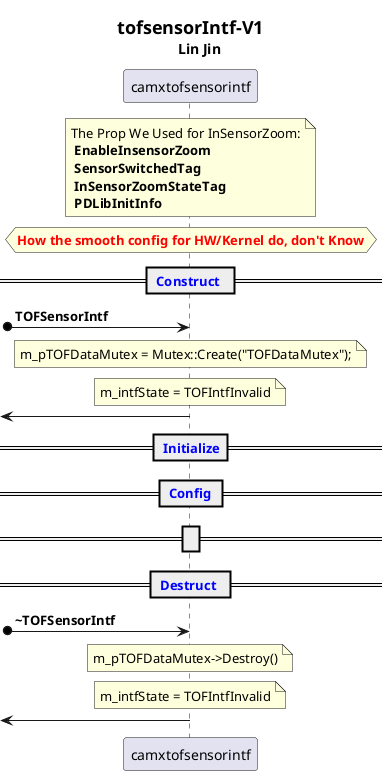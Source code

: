 /'派生，继承：<|--'/
/'组合：*-- ， 将会管理对象的生命周期'/
/'聚合：o--, 特指不管理对象的生命周期，但存在关联'/
/'
title <size:18>camx awb overview</size>\n     Lin Jin

collections ThreadUsers

<color:red><size:16>****</size></color>

<color:blue><size:15></size></color>

package <color:blue><size:15>**AWBDecisionAggregator** {
}

== <color:blue> CAWBMain::Configure </color>==

participant XXX

box "Factory"
participant camxcawbfactory as awb_factory
end box



<color:red>TODO: this need check further</color>


Useful color:
1. Red
Red Crimson DeepPink LightPink Salmon HotPink

2. Blue
MediumBlue Blue DodgerBlue DeepSkyBlue Cyan LightSkyBlue SlateBlue SkyBlue

3. Green
Chartreuse Green GreenYellow LawnGreen Lime LightGreen SpingGreen

4. Yellow
Yellow Gold LightGoldenRodYellow Orange LemonChiffon

5. Violet
DarkMagenta BlueViolet DardViolet Magenta Fuchsia Purple

6.


note across: 新方法：\n""note across""

Bob->Alice
hnote across: 跨越所有参与者的备注。

class Dummy {
 -field1                     -------private
 #field2                     -------protected
 ~method1()                  -------package private
 +method2()                  -------public
}
'/

@startuml
title <size:18>tofsensorIntf-V1</size>\n     Lin Jin

participant camxtofsensorintf

note across: The Prop We Used for InSensorZoom:\n **EnableInsensorZoom** \n **SensorSwitchedTag** \n **InSensorZoomStateTag** \n **PDLibInitInfo**
hnote across: <color:red>**How the smooth config for HW/Kernel do, don't Know**</color>

== <color:blue> Construct  </color>==
[o->camxtofsensorintf: **TOFSensorIntf**
note across: m_pTOFDataMutex = Mutex::Create("TOFDataMutex");
note across: m_intfState = TOFIntfInvalid
[<-camxtofsensorintf:
== <color:blue> Initialize</color>==
== <color:blue> Config </color>==
== <color:blue> </color>==

== <color:blue> Destruct  </color>==
[o->camxtofsensorintf: **~TOFSensorIntf**
note across: m_pTOFDataMutex->Destroy()
note across: m_intfState = TOFIntfInvalid
[<-camxtofsensorintf:















/'
== <color:blue> PDLib</color>==
'/

@enduml

